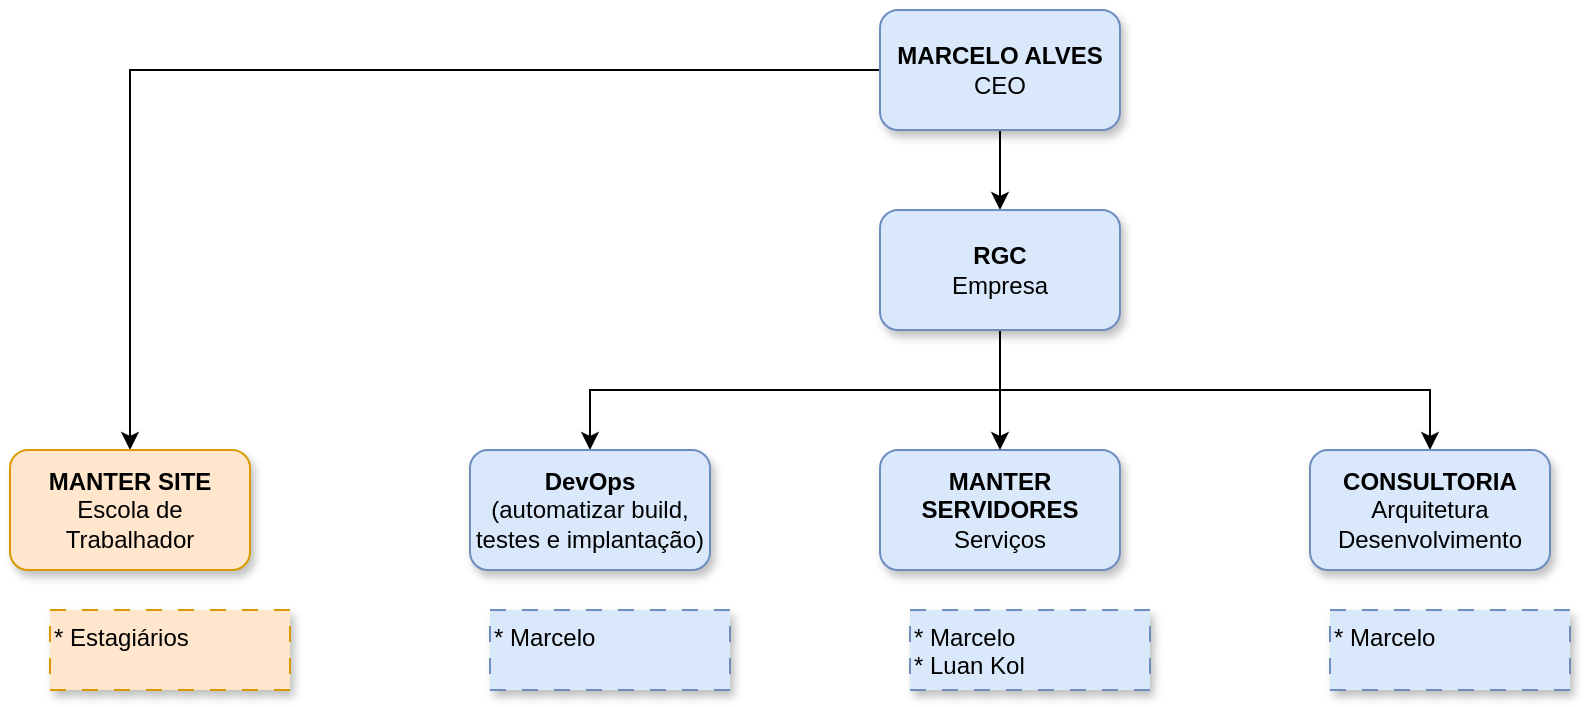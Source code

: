 <mxfile version="26.2.4">
  <diagram id="prtHgNgQTEPvFCAcTncT" name="Page-1">
    <mxGraphModel dx="748" dy="462" grid="1" gridSize="10" guides="1" tooltips="1" connect="1" arrows="1" fold="1" page="1" pageScale="1" pageWidth="1169" pageHeight="827" math="0" shadow="0">
      <root>
        <mxCell id="0" />
        <mxCell id="1" parent="0" />
        <mxCell id="Dvvf518yZU_GAhTbx-Bf-32" value="* Estagiários&lt;div&gt;&lt;br&gt;&lt;/div&gt;" style="rounded=0;whiteSpace=wrap;html=1;align=left;dashed=1;dashPattern=8 8;verticalAlign=top;fillColor=#ffe6cc;strokeColor=#d79b00;shadow=1;" vertex="1" parent="1">
          <mxGeometry x="50" y="340" width="120" height="40" as="geometry" />
        </mxCell>
        <mxCell id="Dvvf518yZU_GAhTbx-Bf-23" style="edgeStyle=none;rounded=0;orthogonalLoop=1;jettySize=auto;html=1;" edge="1" parent="1" source="Dvvf518yZU_GAhTbx-Bf-20" target="Dvvf518yZU_GAhTbx-Bf-22">
          <mxGeometry relative="1" as="geometry" />
        </mxCell>
        <mxCell id="Dvvf518yZU_GAhTbx-Bf-30" style="edgeStyle=orthogonalEdgeStyle;rounded=0;orthogonalLoop=1;jettySize=auto;html=1;entryX=0.5;entryY=0;entryDx=0;entryDy=0;" edge="1" parent="1" source="Dvvf518yZU_GAhTbx-Bf-20" target="Dvvf518yZU_GAhTbx-Bf-29">
          <mxGeometry relative="1" as="geometry" />
        </mxCell>
        <mxCell id="Dvvf518yZU_GAhTbx-Bf-20" value="&lt;b&gt;MARCELO ALVES&lt;/b&gt;&lt;div&gt;CEO&lt;/div&gt;" style="rounded=1;whiteSpace=wrap;html=1;fillColor=#dae8fc;strokeColor=#6c8ebf;shadow=1;" vertex="1" parent="1">
          <mxGeometry x="465" y="40" width="120" height="60" as="geometry" />
        </mxCell>
        <mxCell id="Dvvf518yZU_GAhTbx-Bf-21" value="&lt;b&gt;MANTER SERVIDORES&lt;/b&gt;&lt;div&gt;Serviços&lt;/div&gt;" style="rounded=1;whiteSpace=wrap;html=1;fillColor=#dae8fc;strokeColor=#6c8ebf;shadow=1;" vertex="1" parent="1">
          <mxGeometry x="465" y="260" width="120" height="60" as="geometry" />
        </mxCell>
        <mxCell id="Dvvf518yZU_GAhTbx-Bf-26" style="edgeStyle=orthogonalEdgeStyle;rounded=0;orthogonalLoop=1;jettySize=auto;html=1;exitX=0.5;exitY=1;exitDx=0;exitDy=0;" edge="1" parent="1" source="Dvvf518yZU_GAhTbx-Bf-22" target="Dvvf518yZU_GAhTbx-Bf-24">
          <mxGeometry relative="1" as="geometry" />
        </mxCell>
        <mxCell id="Dvvf518yZU_GAhTbx-Bf-27" style="edgeStyle=orthogonalEdgeStyle;rounded=0;orthogonalLoop=1;jettySize=auto;html=1;entryX=0.5;entryY=0;entryDx=0;entryDy=0;" edge="1" parent="1" source="Dvvf518yZU_GAhTbx-Bf-22" target="Dvvf518yZU_GAhTbx-Bf-21">
          <mxGeometry relative="1" as="geometry" />
        </mxCell>
        <mxCell id="Dvvf518yZU_GAhTbx-Bf-28" style="edgeStyle=orthogonalEdgeStyle;rounded=0;orthogonalLoop=1;jettySize=auto;html=1;exitX=0.5;exitY=1;exitDx=0;exitDy=0;" edge="1" parent="1" source="Dvvf518yZU_GAhTbx-Bf-22" target="Dvvf518yZU_GAhTbx-Bf-25">
          <mxGeometry relative="1" as="geometry" />
        </mxCell>
        <mxCell id="Dvvf518yZU_GAhTbx-Bf-22" value="&lt;b&gt;RGC&lt;/b&gt;&lt;div&gt;Empresa&lt;/div&gt;" style="rounded=1;whiteSpace=wrap;html=1;fillColor=#dae8fc;strokeColor=#6c8ebf;shadow=1;" vertex="1" parent="1">
          <mxGeometry x="465" y="140" width="120" height="60" as="geometry" />
        </mxCell>
        <mxCell id="Dvvf518yZU_GAhTbx-Bf-24" value="&lt;b&gt;DevOps&lt;/b&gt;&lt;div&gt;(automatizar build, testes e implantação)&lt;/div&gt;" style="rounded=1;whiteSpace=wrap;html=1;fillColor=#dae8fc;strokeColor=#6c8ebf;shadow=1;" vertex="1" parent="1">
          <mxGeometry x="260" y="260" width="120" height="60" as="geometry" />
        </mxCell>
        <mxCell id="Dvvf518yZU_GAhTbx-Bf-25" value="&lt;b&gt;CONSULTORIA&lt;/b&gt;&lt;br&gt;Arquitetura&lt;div&gt;Desenvolvimento&lt;/div&gt;" style="rounded=1;whiteSpace=wrap;html=1;fillColor=#dae8fc;strokeColor=#6c8ebf;shadow=1;" vertex="1" parent="1">
          <mxGeometry x="680" y="260" width="120" height="60" as="geometry" />
        </mxCell>
        <mxCell id="Dvvf518yZU_GAhTbx-Bf-29" value="&lt;b&gt;MANTER SITE&lt;/b&gt;&lt;div&gt;Escola de Trabalhador&lt;/div&gt;" style="rounded=1;whiteSpace=wrap;html=1;fillColor=#ffe6cc;strokeColor=#d79b00;shadow=1;" vertex="1" parent="1">
          <mxGeometry x="30" y="260" width="120" height="60" as="geometry" />
        </mxCell>
        <mxCell id="Dvvf518yZU_GAhTbx-Bf-33" value="&lt;div&gt;* Marcelo&lt;/div&gt;&lt;div&gt;&lt;br&gt;&lt;/div&gt;" style="rounded=0;whiteSpace=wrap;html=1;align=left;dashed=1;dashPattern=8 8;verticalAlign=top;strokeColor=#6c8ebf;fillColor=#dae8fc;shadow=1;" vertex="1" parent="1">
          <mxGeometry x="270" y="340" width="120" height="40" as="geometry" />
        </mxCell>
        <mxCell id="Dvvf518yZU_GAhTbx-Bf-34" value="&lt;div&gt;* Marcelo&lt;/div&gt;&lt;div&gt;* Luan Kol&lt;/div&gt;" style="rounded=0;whiteSpace=wrap;html=1;align=left;dashed=1;dashPattern=8 8;verticalAlign=top;strokeColor=#6c8ebf;fillColor=#dae8fc;shadow=1;" vertex="1" parent="1">
          <mxGeometry x="480" y="340" width="120" height="40" as="geometry" />
        </mxCell>
        <mxCell id="Dvvf518yZU_GAhTbx-Bf-35" value="&lt;div&gt;* Marcelo&lt;/div&gt;&lt;div&gt;&lt;br&gt;&lt;/div&gt;" style="rounded=0;whiteSpace=wrap;html=1;align=left;dashed=1;dashPattern=8 8;verticalAlign=top;fillColor=#dae8fc;strokeColor=#6c8ebf;shadow=1;" vertex="1" parent="1">
          <mxGeometry x="690" y="340" width="120" height="40" as="geometry" />
        </mxCell>
      </root>
    </mxGraphModel>
  </diagram>
</mxfile>
